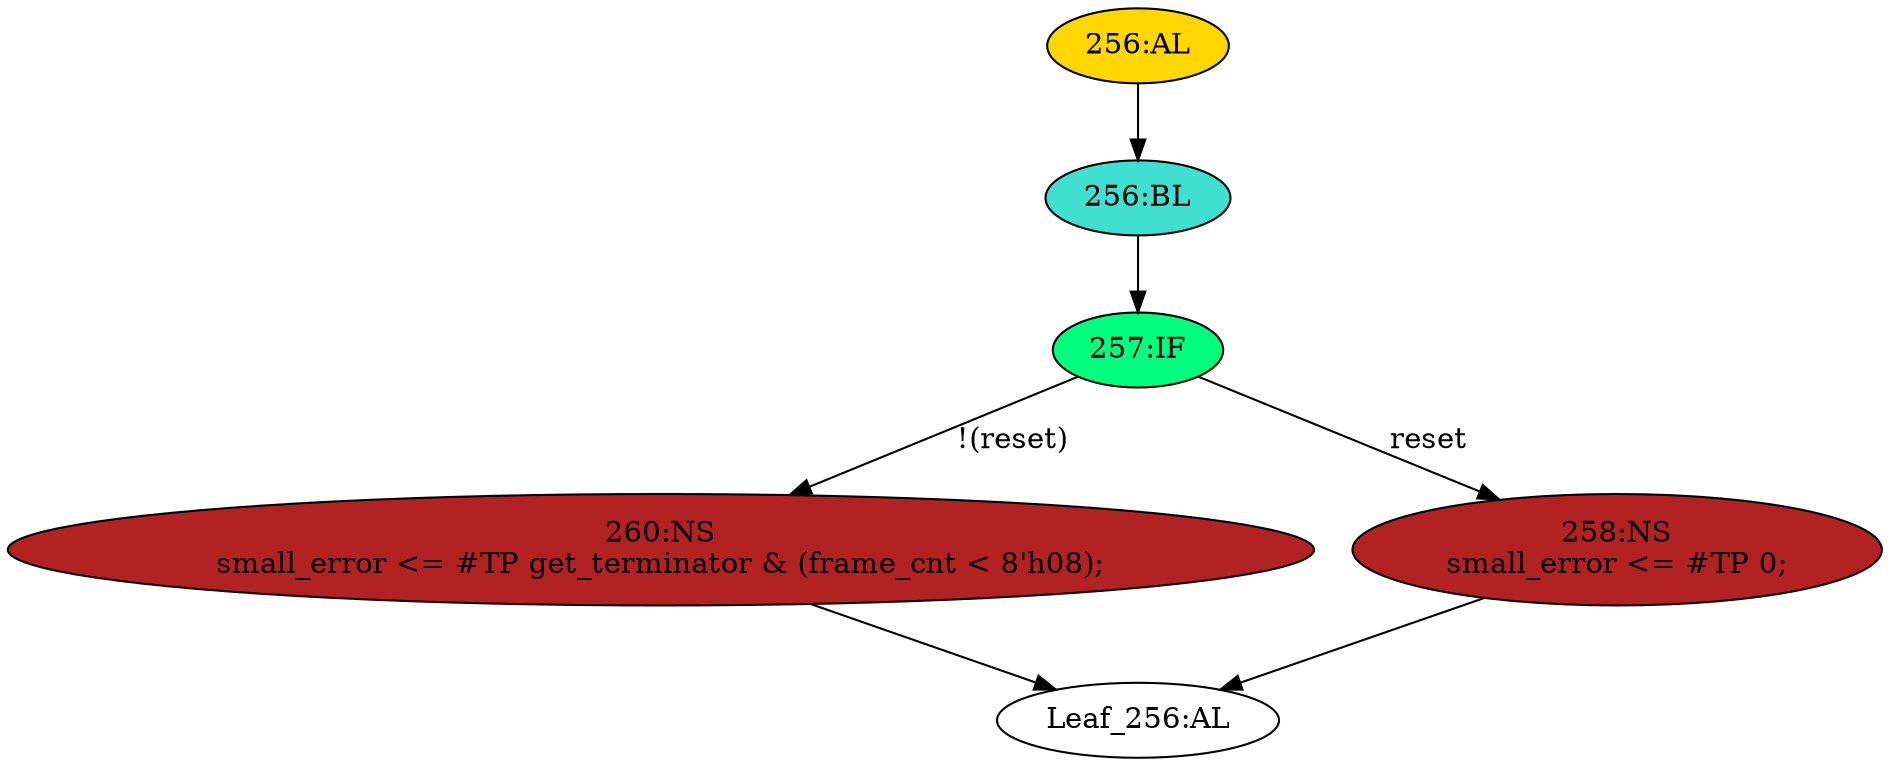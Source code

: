 strict digraph "" {
	node [label="\N"];
	"Leaf_256:AL"	 [def_var="['small_error']",
		label="Leaf_256:AL"];
	"260:NS"	 [ast="<pyverilog.vparser.ast.NonblockingSubstitution object at 0x7efef253b510>",
		fillcolor=firebrick,
		label="260:NS
small_error <= #TP get_terminator & (frame_cnt < 8'h08);",
		statements="[<pyverilog.vparser.ast.NonblockingSubstitution object at 0x7efef253b510>]",
		style=filled,
		typ=NonblockingSubstitution];
	"260:NS" -> "Leaf_256:AL"	 [cond="[]",
		lineno=None];
	"258:NS"	 [ast="<pyverilog.vparser.ast.NonblockingSubstitution object at 0x7efef2541350>",
		fillcolor=firebrick,
		label="258:NS
small_error <= #TP 0;",
		statements="[<pyverilog.vparser.ast.NonblockingSubstitution object at 0x7efef2541350>]",
		style=filled,
		typ=NonblockingSubstitution];
	"258:NS" -> "Leaf_256:AL"	 [cond="[]",
		lineno=None];
	"256:BL"	 [ast="<pyverilog.vparser.ast.Block object at 0x7efef2541510>",
		fillcolor=turquoise,
		label="256:BL",
		statements="[]",
		style=filled,
		typ=Block];
	"257:IF"	 [ast="<pyverilog.vparser.ast.IfStatement object at 0x7efef2541550>",
		fillcolor=springgreen,
		label="257:IF",
		statements="[]",
		style=filled,
		typ=IfStatement];
	"256:BL" -> "257:IF"	 [cond="[]",
		lineno=None];
	"256:AL"	 [ast="<pyverilog.vparser.ast.Always object at 0x7efef2541650>",
		clk_sens=True,
		fillcolor=gold,
		label="256:AL",
		sens="['rxclk', 'reset']",
		statements="[]",
		style=filled,
		typ=Always,
		use_var="['reset', 'get_terminator', 'frame_cnt']"];
	"256:AL" -> "256:BL"	 [cond="[]",
		lineno=None];
	"257:IF" -> "260:NS"	 [cond="['reset']",
		label="!(reset)",
		lineno=257];
	"257:IF" -> "258:NS"	 [cond="['reset']",
		label=reset,
		lineno=257];
}
